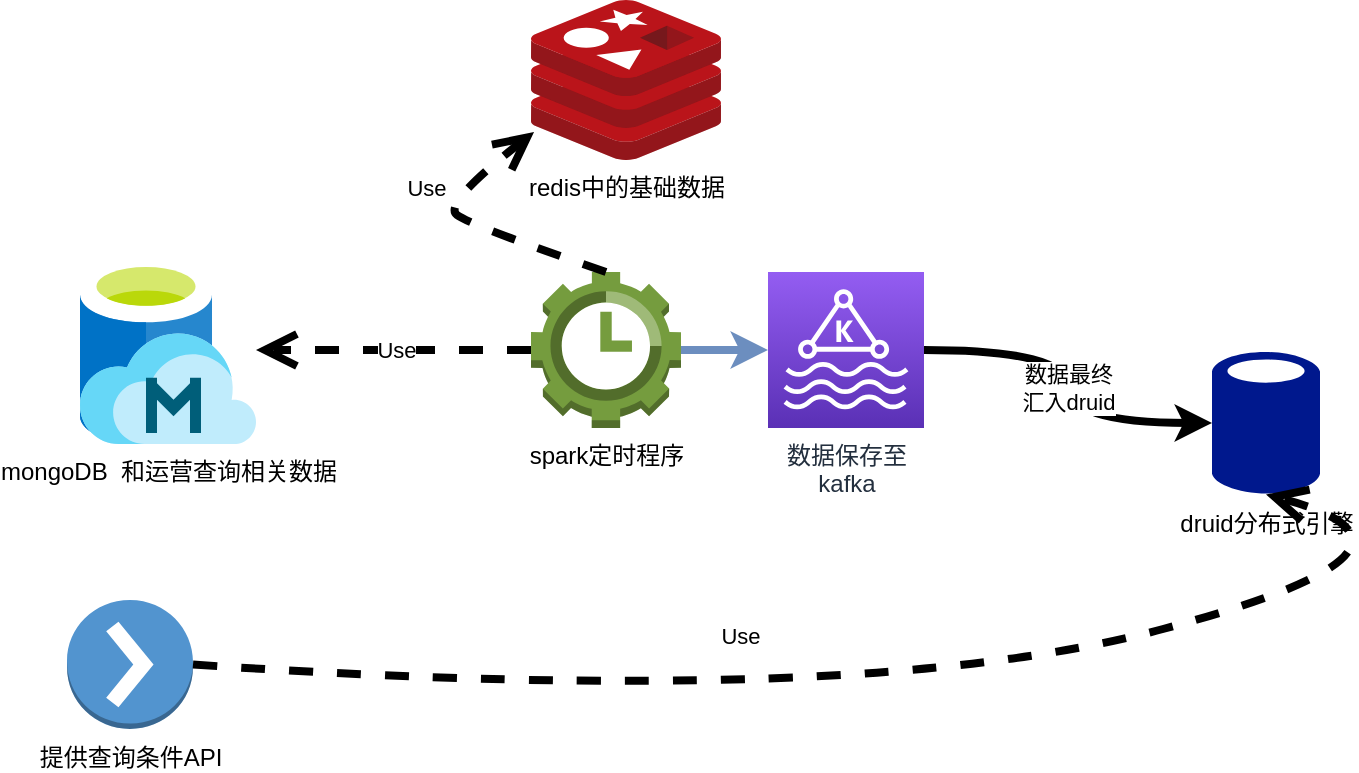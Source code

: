 <mxfile version="12.2.4" type="github" pages="1">
  <diagram id="L4WbK76gIzjxOnFG95fo" name="Page-1">
    <mxGraphModel dx="752" dy="758" grid="0" gridSize="10" guides="1" tooltips="1" connect="1" arrows="1" fold="1" page="0" pageScale="1" pageWidth="827" pageHeight="1169" background="none" math="0" shadow="0">
      <root>
        <mxCell id="0"/>
        <mxCell id="1" parent="0"/>
        <mxCell id="fUflsA1uZveHPatxNksZ-9" value="mongoDB&amp;nbsp; 和运营查询相关数据" style="aspect=fixed;html=1;points=[];align=center;image;fontSize=12;image=img/lib/mscae/Managed_Databases.svg;" parent="1" vertex="1">
          <mxGeometry x="124" y="-135" width="88" height="94" as="geometry"/>
        </mxCell>
        <mxCell id="c5coazDtm47vXDaHpvgy-1" value="提供查询条件API" style="outlineConnect=0;dashed=0;verticalLabelPosition=bottom;verticalAlign=top;align=center;html=1;shape=mxgraph.aws3.action;fillColor=#5294CF;gradientColor=none;" parent="1" vertex="1">
          <mxGeometry x="117.5" y="37" width="63" height="64.5" as="geometry"/>
        </mxCell>
        <mxCell id="WQ_rB6_KfM2h-QvSV6rr-1" value="druid分布式引擎" style="aspect=fixed;pointerEvents=1;shadow=0;dashed=0;html=1;strokeColor=none;labelPosition=center;verticalLabelPosition=bottom;verticalAlign=top;align=center;fillColor=#00188D;shape=mxgraph.mscae.enterprise.database_generic" parent="1" vertex="1">
          <mxGeometry x="690" y="-88" width="54" height="73" as="geometry"/>
        </mxCell>
        <mxCell id="WQ_rB6_KfM2h-QvSV6rr-10" value="" style="edgeStyle=orthogonalEdgeStyle;rounded=0;orthogonalLoop=1;jettySize=auto;html=1;strokeWidth=4;fillColor=#dae8fc;strokeColor=#6c8ebf;" parent="1" source="WQ_rB6_KfM2h-QvSV6rr-2" target="WQ_rB6_KfM2h-QvSV6rr-4" edge="1">
          <mxGeometry relative="1" as="geometry"/>
        </mxCell>
        <mxCell id="WQ_rB6_KfM2h-QvSV6rr-2" value="spark定时程序&lt;br&gt;" style="outlineConnect=0;dashed=0;verticalLabelPosition=bottom;verticalAlign=top;align=center;html=1;shape=mxgraph.aws3.maintenance_window;fillColor=#759C3E;gradientColor=none;" parent="1" vertex="1">
          <mxGeometry x="349.5" y="-127" width="75" height="78" as="geometry"/>
        </mxCell>
        <mxCell id="WQ_rB6_KfM2h-QvSV6rr-16" value="数据最终&lt;br&gt;汇入druid" style="edgeStyle=orthogonalEdgeStyle;orthogonalLoop=1;jettySize=auto;html=1;strokeWidth=4;entryX=0;entryY=0.5;entryDx=0;entryDy=0;entryPerimeter=0;curved=1;" parent="1" source="WQ_rB6_KfM2h-QvSV6rr-4" target="WQ_rB6_KfM2h-QvSV6rr-1" edge="1">
          <mxGeometry relative="1" as="geometry">
            <mxPoint x="626" y="-88" as="targetPoint"/>
          </mxGeometry>
        </mxCell>
        <mxCell id="WQ_rB6_KfM2h-QvSV6rr-4" value="数据保存至&lt;br&gt;kafka" style="outlineConnect=0;fontColor=#232F3E;gradientColor=#945DF2;gradientDirection=north;fillColor=#5A30B5;strokeColor=#ffffff;dashed=0;verticalLabelPosition=bottom;verticalAlign=top;align=center;html=1;fontSize=12;fontStyle=0;aspect=fixed;shape=mxgraph.aws4.resourceIcon;resIcon=mxgraph.aws4.managed_streaming_for_kafka;" parent="1" vertex="1">
          <mxGeometry x="468" y="-127" width="78" height="78" as="geometry"/>
        </mxCell>
        <mxCell id="WQ_rB6_KfM2h-QvSV6rr-19" value="Use" style="endArrow=open;endSize=12;dashed=1;html=1;strokeWidth=4;curved=1;exitX=1;exitY=0.5;exitDx=0;exitDy=0;exitPerimeter=0;entryX=0.5;entryY=0.99;entryDx=0;entryDy=0;entryPerimeter=0;" parent="1" source="c5coazDtm47vXDaHpvgy-1" target="WQ_rB6_KfM2h-QvSV6rr-1" edge="1">
          <mxGeometry x="-0.277" y="33" width="160" relative="1" as="geometry">
            <mxPoint x="707.5" y="58.713" as="sourcePoint"/>
            <mxPoint x="424.5" y="24" as="targetPoint"/>
            <Array as="points">
              <mxPoint x="514" y="92"/>
              <mxPoint x="817" y="11"/>
            </Array>
            <mxPoint as="offset"/>
          </mxGeometry>
        </mxCell>
        <mxCell id="WQ_rB6_KfM2h-QvSV6rr-22" value="Use" style="endArrow=open;endSize=12;dashed=1;html=1;strokeWidth=4;exitX=0;exitY=0.5;exitDx=0;exitDy=0;exitPerimeter=0;" parent="1" source="WQ_rB6_KfM2h-QvSV6rr-2" target="fUflsA1uZveHPatxNksZ-9" edge="1">
          <mxGeometry x="-0.013" width="160" relative="1" as="geometry">
            <mxPoint x="212" y="-168" as="sourcePoint"/>
            <mxPoint x="372" y="-168" as="targetPoint"/>
            <mxPoint as="offset"/>
          </mxGeometry>
        </mxCell>
        <mxCell id="KI7ir71bEpRMWDz0nZgo-1" value="redis中的基础数据" style="aspect=fixed;html=1;points=[];align=center;image;fontSize=12;image=img/lib/mscae/Cache_Redis_Product.svg;" vertex="1" parent="1">
          <mxGeometry x="349.5" y="-263" width="95" height="80" as="geometry"/>
        </mxCell>
        <mxCell id="KI7ir71bEpRMWDz0nZgo-5" value="Use" style="endArrow=open;endSize=12;dashed=1;html=1;strokeWidth=4;exitX=0.5;exitY=0;exitDx=0;exitDy=0;exitPerimeter=0;entryX=0.016;entryY=0.825;entryDx=0;entryDy=0;entryPerimeter=0;curved=1;" edge="1" parent="1" source="WQ_rB6_KfM2h-QvSV6rr-2" target="KI7ir71bEpRMWDz0nZgo-1">
          <mxGeometry x="0.21" y="11" width="160" relative="1" as="geometry">
            <mxPoint x="615" y="-196.5" as="sourcePoint"/>
            <mxPoint x="477.5" y="-196.5" as="targetPoint"/>
            <mxPoint x="-1" y="1" as="offset"/>
            <Array as="points">
              <mxPoint x="320" y="-150"/>
              <mxPoint x="305" y="-161"/>
            </Array>
          </mxGeometry>
        </mxCell>
      </root>
    </mxGraphModel>
  </diagram>
</mxfile>
